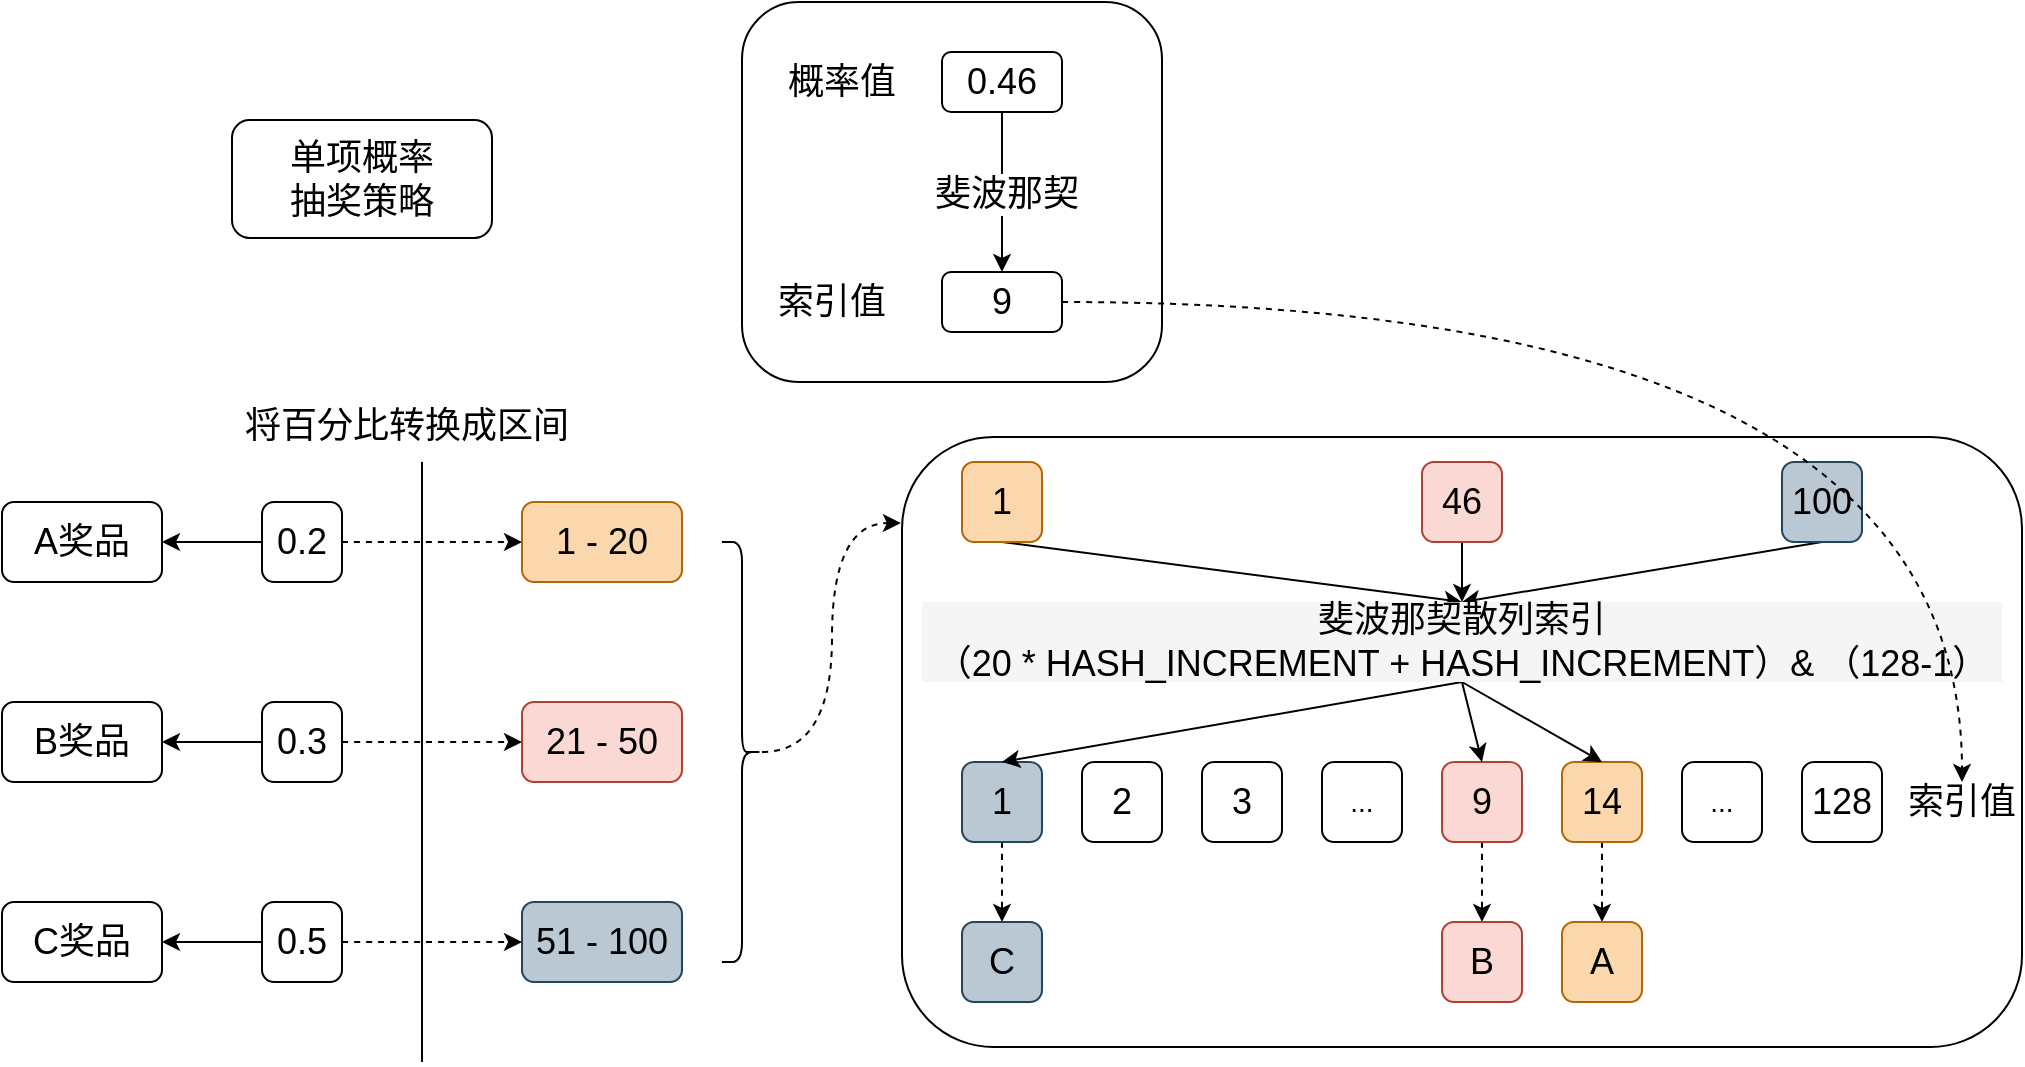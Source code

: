 <mxfile version="14.5.1" type="device" pages="2"><diagram id="xyHoohf0q9l3HNVyuCR4" name="第 1 页"><mxGraphModel dx="2271" dy="822" grid="0" gridSize="10" guides="1" tooltips="1" connect="1" arrows="1" fold="1" page="1" pageScale="1" pageWidth="827" pageHeight="1169" math="0" shadow="0"><root><mxCell id="0"/><mxCell id="1" parent="0"/><mxCell id="howNdbAGcyDTpmcWrvYP-1" value="&lt;font style=&quot;font-size: 18px&quot;&gt;单项概率&lt;br&gt;抽奖策略&lt;/font&gt;" style="rounded=1;whiteSpace=wrap;html=1;" parent="1" vertex="1"><mxGeometry x="35" y="239" width="130" height="59" as="geometry"/></mxCell><mxCell id="howNdbAGcyDTpmcWrvYP-12" value="" style="group" parent="1" vertex="1" connectable="0"><mxGeometry x="290" y="180" width="210" height="190" as="geometry"/></mxCell><mxCell id="howNdbAGcyDTpmcWrvYP-2" value="" style="rounded=1;whiteSpace=wrap;html=1;fillColor=none;" parent="howNdbAGcyDTpmcWrvYP-12" vertex="1"><mxGeometry width="210" height="190" as="geometry"/></mxCell><mxCell id="howNdbAGcyDTpmcWrvYP-4" value="&lt;font style=&quot;font-size: 18px&quot;&gt;概率值&lt;/font&gt;" style="text;html=1;strokeColor=none;fillColor=none;align=center;verticalAlign=middle;whiteSpace=wrap;rounded=0;" parent="howNdbAGcyDTpmcWrvYP-12" vertex="1"><mxGeometry x="20" y="30" width="60" height="20" as="geometry"/></mxCell><mxCell id="howNdbAGcyDTpmcWrvYP-5" value="&lt;font style=&quot;font-size: 18px&quot;&gt;索引值&lt;/font&gt;" style="text;html=1;strokeColor=none;fillColor=none;align=center;verticalAlign=middle;whiteSpace=wrap;rounded=0;" parent="howNdbAGcyDTpmcWrvYP-12" vertex="1"><mxGeometry x="10" y="140" width="70" height="20" as="geometry"/></mxCell><mxCell id="howNdbAGcyDTpmcWrvYP-7" value="&lt;font style=&quot;font-size: 18px&quot;&gt;0.46&lt;/font&gt;" style="rounded=1;whiteSpace=wrap;html=1;" parent="howNdbAGcyDTpmcWrvYP-12" vertex="1"><mxGeometry x="100" y="25" width="60" height="30" as="geometry"/></mxCell><mxCell id="howNdbAGcyDTpmcWrvYP-8" value="&lt;font style=&quot;font-size: 18px&quot;&gt;9&lt;/font&gt;" style="rounded=1;whiteSpace=wrap;html=1;" parent="howNdbAGcyDTpmcWrvYP-12" vertex="1"><mxGeometry x="100" y="135" width="60" height="30" as="geometry"/></mxCell><mxCell id="howNdbAGcyDTpmcWrvYP-10" style="edgeStyle=orthogonalEdgeStyle;rounded=0;orthogonalLoop=1;jettySize=auto;html=1;entryX=0.5;entryY=0;entryDx=0;entryDy=0;" parent="howNdbAGcyDTpmcWrvYP-12" source="howNdbAGcyDTpmcWrvYP-7" target="howNdbAGcyDTpmcWrvYP-8" edge="1"><mxGeometry relative="1" as="geometry"/></mxCell><mxCell id="howNdbAGcyDTpmcWrvYP-11" value="&lt;font style=&quot;font-size: 18px&quot;&gt;斐波那契&lt;/font&gt;" style="edgeLabel;html=1;align=center;verticalAlign=middle;resizable=0;points=[];" parent="howNdbAGcyDTpmcWrvYP-10" vertex="1" connectable="0"><mxGeometry x="-0.265" y="2" relative="1" as="geometry"><mxPoint y="11" as="offset"/></mxGeometry></mxCell><mxCell id="howNdbAGcyDTpmcWrvYP-13" value="" style="rounded=1;whiteSpace=wrap;html=1;fillColor=none;" parent="1" vertex="1"><mxGeometry x="370" y="397.5" width="560" height="305" as="geometry"/></mxCell><mxCell id="howNdbAGcyDTpmcWrvYP-37" style="edgeStyle=orthogonalEdgeStyle;curved=1;rounded=0;orthogonalLoop=1;jettySize=auto;html=1;entryX=0.5;entryY=0;entryDx=0;entryDy=0;dashed=1;strokeColor=#000000;" parent="1" source="howNdbAGcyDTpmcWrvYP-22" target="howNdbAGcyDTpmcWrvYP-34" edge="1"><mxGeometry relative="1" as="geometry"/></mxCell><mxCell id="howNdbAGcyDTpmcWrvYP-22" value="&lt;font style=&quot;font-size: 18px&quot;&gt;1&lt;/font&gt;" style="rounded=1;whiteSpace=wrap;html=1;fillColor=#bac8d3;strokeColor=#23445d;" parent="1" vertex="1"><mxGeometry x="400" y="560" width="40" height="40" as="geometry"/></mxCell><mxCell id="howNdbAGcyDTpmcWrvYP-24" value="&lt;font style=&quot;font-size: 18px&quot;&gt;2&lt;/font&gt;" style="rounded=1;whiteSpace=wrap;html=1;" parent="1" vertex="1"><mxGeometry x="460" y="560" width="40" height="40" as="geometry"/></mxCell><mxCell id="howNdbAGcyDTpmcWrvYP-25" value="&lt;font style=&quot;font-size: 18px&quot;&gt;3&lt;/font&gt;" style="rounded=1;whiteSpace=wrap;html=1;" parent="1" vertex="1"><mxGeometry x="520" y="560" width="40" height="40" as="geometry"/></mxCell><mxCell id="howNdbAGcyDTpmcWrvYP-26" value="&lt;span style=&quot;font-size: 14px&quot;&gt;...&lt;/span&gt;" style="rounded=1;whiteSpace=wrap;html=1;" parent="1" vertex="1"><mxGeometry x="580" y="560" width="40" height="40" as="geometry"/></mxCell><mxCell id="howNdbAGcyDTpmcWrvYP-38" style="edgeStyle=orthogonalEdgeStyle;curved=1;rounded=0;orthogonalLoop=1;jettySize=auto;html=1;dashed=1;strokeColor=#000000;" parent="1" source="howNdbAGcyDTpmcWrvYP-27" target="howNdbAGcyDTpmcWrvYP-35" edge="1"><mxGeometry relative="1" as="geometry"/></mxCell><mxCell id="howNdbAGcyDTpmcWrvYP-27" value="&lt;font style=&quot;font-size: 18px&quot;&gt;9&lt;/font&gt;" style="rounded=1;whiteSpace=wrap;html=1;fillColor=#fad9d5;strokeColor=#ae4132;" parent="1" vertex="1"><mxGeometry x="640" y="560" width="40" height="40" as="geometry"/></mxCell><mxCell id="howNdbAGcyDTpmcWrvYP-39" style="edgeStyle=orthogonalEdgeStyle;curved=1;rounded=0;orthogonalLoop=1;jettySize=auto;html=1;dashed=1;strokeColor=#000000;" parent="1" source="howNdbAGcyDTpmcWrvYP-28" target="howNdbAGcyDTpmcWrvYP-36" edge="1"><mxGeometry relative="1" as="geometry"/></mxCell><mxCell id="howNdbAGcyDTpmcWrvYP-28" value="&lt;font style=&quot;font-size: 18px&quot;&gt;14&lt;/font&gt;" style="rounded=1;whiteSpace=wrap;html=1;fillColor=#fad7ac;strokeColor=#b46504;" parent="1" vertex="1"><mxGeometry x="700" y="560" width="40" height="40" as="geometry"/></mxCell><mxCell id="howNdbAGcyDTpmcWrvYP-29" value="&lt;font style=&quot;font-size: 14px&quot;&gt;...&lt;/font&gt;" style="rounded=1;whiteSpace=wrap;html=1;" parent="1" vertex="1"><mxGeometry x="760" y="560" width="40" height="40" as="geometry"/></mxCell><mxCell id="howNdbAGcyDTpmcWrvYP-30" value="&lt;font style=&quot;font-size: 18px&quot;&gt;128&lt;/font&gt;" style="rounded=1;whiteSpace=wrap;html=1;" parent="1" vertex="1"><mxGeometry x="820" y="560" width="40" height="40" as="geometry"/></mxCell><mxCell id="howNdbAGcyDTpmcWrvYP-32" value="&lt;font style=&quot;font-size: 18px&quot;&gt;索引值&lt;/font&gt;" style="text;html=1;strokeColor=none;fillColor=none;align=center;verticalAlign=middle;whiteSpace=wrap;rounded=0;" parent="1" vertex="1"><mxGeometry x="870" y="570" width="60" height="20" as="geometry"/></mxCell><mxCell id="howNdbAGcyDTpmcWrvYP-34" value="&lt;font style=&quot;font-size: 18px&quot;&gt;C&lt;/font&gt;" style="rounded=1;whiteSpace=wrap;html=1;fillColor=#bac8d3;strokeColor=#23445d;" parent="1" vertex="1"><mxGeometry x="400" y="640" width="40" height="40" as="geometry"/></mxCell><mxCell id="howNdbAGcyDTpmcWrvYP-35" value="&lt;font style=&quot;font-size: 18px&quot;&gt;B&lt;/font&gt;" style="rounded=1;whiteSpace=wrap;html=1;fillColor=#fad9d5;strokeColor=#ae4132;" parent="1" vertex="1"><mxGeometry x="640" y="640" width="40" height="40" as="geometry"/></mxCell><mxCell id="howNdbAGcyDTpmcWrvYP-36" value="&lt;font style=&quot;font-size: 18px&quot;&gt;A&lt;/font&gt;" style="rounded=1;whiteSpace=wrap;html=1;fillColor=#fad7ac;strokeColor=#b46504;" parent="1" vertex="1"><mxGeometry x="700" y="640" width="40" height="40" as="geometry"/></mxCell><mxCell id="howNdbAGcyDTpmcWrvYP-84" style="rounded=0;orthogonalLoop=1;jettySize=auto;html=1;entryX=0.5;entryY=0;entryDx=0;entryDy=0;strokeColor=#000000;strokeWidth=1;fontColor=#FF0000;exitX=0.5;exitY=1;exitDx=0;exitDy=0;" parent="1" source="howNdbAGcyDTpmcWrvYP-41" target="howNdbAGcyDTpmcWrvYP-82" edge="1"><mxGeometry relative="1" as="geometry"/></mxCell><mxCell id="howNdbAGcyDTpmcWrvYP-41" value="&lt;font style=&quot;font-size: 18px&quot;&gt;1&lt;/font&gt;" style="rounded=1;whiteSpace=wrap;html=1;fillColor=#fad7ac;strokeColor=#b46504;" parent="1" vertex="1"><mxGeometry x="400" y="410" width="40" height="40" as="geometry"/></mxCell><mxCell id="howNdbAGcyDTpmcWrvYP-85" style="edgeStyle=orthogonalEdgeStyle;curved=1;rounded=0;orthogonalLoop=1;jettySize=auto;html=1;entryX=0.5;entryY=0;entryDx=0;entryDy=0;strokeColor=#000000;strokeWidth=1;fontColor=#FF0000;" parent="1" source="howNdbAGcyDTpmcWrvYP-43" target="howNdbAGcyDTpmcWrvYP-82" edge="1"><mxGeometry relative="1" as="geometry"/></mxCell><mxCell id="howNdbAGcyDTpmcWrvYP-43" value="&lt;font style=&quot;font-size: 18px&quot;&gt;46&lt;/font&gt;" style="rounded=1;whiteSpace=wrap;html=1;fillColor=#fad9d5;strokeColor=#ae4132;" parent="1" vertex="1"><mxGeometry x="630" y="410" width="40" height="40" as="geometry"/></mxCell><mxCell id="howNdbAGcyDTpmcWrvYP-86" style="rounded=0;orthogonalLoop=1;jettySize=auto;html=1;entryX=0.5;entryY=0;entryDx=0;entryDy=0;strokeColor=#000000;strokeWidth=1;fontColor=#FF0000;exitX=0.5;exitY=1;exitDx=0;exitDy=0;" parent="1" source="howNdbAGcyDTpmcWrvYP-46" target="howNdbAGcyDTpmcWrvYP-82" edge="1"><mxGeometry relative="1" as="geometry"/></mxCell><mxCell id="howNdbAGcyDTpmcWrvYP-46" value="&lt;font style=&quot;font-size: 18px&quot;&gt;100&lt;/font&gt;" style="rounded=1;whiteSpace=wrap;html=1;fillColor=#bac8d3;strokeColor=#23445d;" parent="1" vertex="1"><mxGeometry x="810" y="410" width="40" height="40" as="geometry"/></mxCell><mxCell id="howNdbAGcyDTpmcWrvYP-54" style="edgeStyle=orthogonalEdgeStyle;rounded=0;orthogonalLoop=1;jettySize=auto;html=1;dashed=1;strokeColor=#000000;curved=1;entryX=-0.001;entryY=0.141;entryDx=0;entryDy=0;entryPerimeter=0;" parent="1" source="howNdbAGcyDTpmcWrvYP-53" target="howNdbAGcyDTpmcWrvYP-13" edge="1"><mxGeometry relative="1" as="geometry"><mxPoint x="370" y="540" as="targetPoint"/></mxGeometry></mxCell><mxCell id="howNdbAGcyDTpmcWrvYP-49" value="&lt;font style=&quot;font-size: 18px&quot;&gt;1 - 20&lt;/font&gt;" style="rounded=1;whiteSpace=wrap;html=1;fillColor=#fad7ac;strokeColor=#b46504;" parent="1" vertex="1"><mxGeometry x="180" y="430" width="80" height="40" as="geometry"/></mxCell><mxCell id="howNdbAGcyDTpmcWrvYP-50" value="&lt;font style=&quot;font-size: 18px&quot;&gt;21 - 50&lt;/font&gt;" style="rounded=1;whiteSpace=wrap;html=1;fillColor=#fad9d5;strokeColor=#ae4132;" parent="1" vertex="1"><mxGeometry x="180" y="530" width="80" height="40" as="geometry"/></mxCell><mxCell id="howNdbAGcyDTpmcWrvYP-51" value="&lt;font style=&quot;font-size: 18px&quot;&gt;51 - 100&lt;/font&gt;" style="rounded=1;whiteSpace=wrap;html=1;fillColor=#bac8d3;strokeColor=#23445d;" parent="1" vertex="1"><mxGeometry x="180" y="630" width="80" height="40" as="geometry"/></mxCell><mxCell id="howNdbAGcyDTpmcWrvYP-53" value="" style="shape=curlyBracket;whiteSpace=wrap;html=1;rounded=1;rotation=-180;" parent="1" vertex="1"><mxGeometry x="280" y="450" width="20" height="210" as="geometry"/></mxCell><mxCell id="howNdbAGcyDTpmcWrvYP-68" style="edgeStyle=orthogonalEdgeStyle;curved=1;rounded=0;orthogonalLoop=1;jettySize=auto;html=1;entryX=0;entryY=0.5;entryDx=0;entryDy=0;dashed=1;strokeColor=#000000;" parent="1" source="howNdbAGcyDTpmcWrvYP-67" target="howNdbAGcyDTpmcWrvYP-49" edge="1"><mxGeometry relative="1" as="geometry"/></mxCell><mxCell id="howNdbAGcyDTpmcWrvYP-71" value="" style="edgeStyle=orthogonalEdgeStyle;curved=1;rounded=0;orthogonalLoop=1;jettySize=auto;html=1;strokeColor=#000000;" parent="1" source="howNdbAGcyDTpmcWrvYP-67" target="howNdbAGcyDTpmcWrvYP-70" edge="1"><mxGeometry relative="1" as="geometry"/></mxCell><mxCell id="howNdbAGcyDTpmcWrvYP-67" value="&lt;font style=&quot;font-size: 18px&quot;&gt;0.2&lt;/font&gt;" style="rounded=1;whiteSpace=wrap;html=1;" parent="1" vertex="1"><mxGeometry x="50" y="430" width="40" height="40" as="geometry"/></mxCell><mxCell id="howNdbAGcyDTpmcWrvYP-70" value="&lt;font style=&quot;font-size: 18px&quot;&gt;A奖品&lt;/font&gt;" style="whiteSpace=wrap;html=1;rounded=1;" parent="1" vertex="1"><mxGeometry x="-80" y="430" width="80" height="40" as="geometry"/></mxCell><mxCell id="howNdbAGcyDTpmcWrvYP-72" style="edgeStyle=orthogonalEdgeStyle;curved=1;rounded=0;orthogonalLoop=1;jettySize=auto;html=1;entryX=0;entryY=0.5;entryDx=0;entryDy=0;dashed=1;strokeColor=#000000;" parent="1" source="howNdbAGcyDTpmcWrvYP-74" edge="1"><mxGeometry relative="1" as="geometry"><mxPoint x="180" y="550" as="targetPoint"/></mxGeometry></mxCell><mxCell id="howNdbAGcyDTpmcWrvYP-73" value="" style="edgeStyle=orthogonalEdgeStyle;curved=1;rounded=0;orthogonalLoop=1;jettySize=auto;html=1;strokeColor=#000000;" parent="1" source="howNdbAGcyDTpmcWrvYP-74" target="howNdbAGcyDTpmcWrvYP-75" edge="1"><mxGeometry relative="1" as="geometry"/></mxCell><mxCell id="howNdbAGcyDTpmcWrvYP-74" value="&lt;font style=&quot;font-size: 18px&quot;&gt;0.3&lt;/font&gt;" style="rounded=1;whiteSpace=wrap;html=1;" parent="1" vertex="1"><mxGeometry x="50" y="530" width="40" height="40" as="geometry"/></mxCell><mxCell id="howNdbAGcyDTpmcWrvYP-75" value="&lt;font style=&quot;font-size: 18px&quot;&gt;B奖品&lt;/font&gt;" style="whiteSpace=wrap;html=1;rounded=1;" parent="1" vertex="1"><mxGeometry x="-80" y="530" width="80" height="40" as="geometry"/></mxCell><mxCell id="howNdbAGcyDTpmcWrvYP-76" style="edgeStyle=orthogonalEdgeStyle;curved=1;rounded=0;orthogonalLoop=1;jettySize=auto;html=1;entryX=0;entryY=0.5;entryDx=0;entryDy=0;dashed=1;strokeColor=#000000;" parent="1" source="howNdbAGcyDTpmcWrvYP-78" edge="1"><mxGeometry relative="1" as="geometry"><mxPoint x="180" y="650" as="targetPoint"/></mxGeometry></mxCell><mxCell id="howNdbAGcyDTpmcWrvYP-77" value="" style="edgeStyle=orthogonalEdgeStyle;curved=1;rounded=0;orthogonalLoop=1;jettySize=auto;html=1;strokeColor=#000000;" parent="1" source="howNdbAGcyDTpmcWrvYP-78" target="howNdbAGcyDTpmcWrvYP-79" edge="1"><mxGeometry relative="1" as="geometry"/></mxCell><mxCell id="howNdbAGcyDTpmcWrvYP-78" value="&lt;font style=&quot;font-size: 18px&quot;&gt;0.5&lt;/font&gt;" style="rounded=1;whiteSpace=wrap;html=1;" parent="1" vertex="1"><mxGeometry x="50" y="630" width="40" height="40" as="geometry"/></mxCell><mxCell id="howNdbAGcyDTpmcWrvYP-79" value="&lt;font style=&quot;font-size: 18px&quot;&gt;C奖品&lt;/font&gt;" style="whiteSpace=wrap;html=1;rounded=1;" parent="1" vertex="1"><mxGeometry x="-80" y="630" width="80" height="40" as="geometry"/></mxCell><mxCell id="howNdbAGcyDTpmcWrvYP-80" value="" style="endArrow=none;html=1;strokeWidth=1;" parent="1" edge="1"><mxGeometry width="50" height="50" relative="1" as="geometry"><mxPoint x="130" y="710" as="sourcePoint"/><mxPoint x="130" y="410" as="targetPoint"/></mxGeometry></mxCell><mxCell id="howNdbAGcyDTpmcWrvYP-81" value="&lt;font style=&quot;font-size: 18px&quot; color=&quot;#000000&quot;&gt;将百分比转换成区间&lt;/font&gt;" style="text;html=1;fillColor=none;align=center;verticalAlign=middle;whiteSpace=wrap;rounded=0;fontColor=#FF0000;" parent="1" vertex="1"><mxGeometry x="38" y="382" width="169" height="20" as="geometry"/></mxCell><mxCell id="howNdbAGcyDTpmcWrvYP-87" style="edgeStyle=none;rounded=0;orthogonalLoop=1;jettySize=auto;html=1;entryX=0.5;entryY=0;entryDx=0;entryDy=0;strokeColor=#000000;strokeWidth=1;fontColor=#FF0000;exitX=0.5;exitY=1;exitDx=0;exitDy=0;" parent="1" source="howNdbAGcyDTpmcWrvYP-82" target="howNdbAGcyDTpmcWrvYP-22" edge="1"><mxGeometry relative="1" as="geometry"/></mxCell><mxCell id="howNdbAGcyDTpmcWrvYP-88" style="edgeStyle=none;rounded=0;orthogonalLoop=1;jettySize=auto;html=1;entryX=0.5;entryY=0;entryDx=0;entryDy=0;strokeColor=#000000;strokeWidth=1;fontColor=#FF0000;exitX=0.5;exitY=1;exitDx=0;exitDy=0;" parent="1" source="howNdbAGcyDTpmcWrvYP-82" target="howNdbAGcyDTpmcWrvYP-27" edge="1"><mxGeometry relative="1" as="geometry"/></mxCell><mxCell id="howNdbAGcyDTpmcWrvYP-89" style="edgeStyle=none;rounded=0;orthogonalLoop=1;jettySize=auto;html=1;entryX=0.5;entryY=0;entryDx=0;entryDy=0;strokeColor=#000000;strokeWidth=1;fontColor=#FF0000;exitX=0.5;exitY=1;exitDx=0;exitDy=0;" parent="1" source="howNdbAGcyDTpmcWrvYP-82" target="howNdbAGcyDTpmcWrvYP-28" edge="1"><mxGeometry relative="1" as="geometry"/></mxCell><mxCell id="howNdbAGcyDTpmcWrvYP-82" value="&lt;font color=&quot;#000000&quot;&gt;&lt;font style=&quot;font-size: 18px&quot;&gt;斐波那契散列索引&lt;br&gt;（20 * HASH_INCREMENT + HASH_INCREMENT）&amp;amp; （128-1）&lt;/font&gt;&lt;br&gt;&lt;/font&gt;" style="rounded=0;whiteSpace=wrap;html=1;fillColor=#f5f5f5;fontColor=#333333;strokeColor=none;" parent="1" vertex="1"><mxGeometry x="380" y="480" width="540" height="40" as="geometry"/></mxCell><mxCell id="howNdbAGcyDTpmcWrvYP-91" style="edgeStyle=orthogonalEdgeStyle;curved=1;rounded=0;orthogonalLoop=1;jettySize=auto;html=1;entryX=0.5;entryY=0;entryDx=0;entryDy=0;strokeColor=#000000;strokeWidth=1;fontColor=#FF0000;dashed=1;" parent="1" source="howNdbAGcyDTpmcWrvYP-8" target="howNdbAGcyDTpmcWrvYP-32" edge="1"><mxGeometry relative="1" as="geometry"/></mxCell></root></mxGraphModel></diagram><diagram id="dFEMv-gytcDnPWwSiwki" name="第 2 页"><mxGraphModel dx="1444" dy="822" grid="1" gridSize="10" guides="1" tooltips="1" connect="1" arrows="1" fold="1" page="1" pageScale="1" pageWidth="827" pageHeight="1169" math="0" shadow="0"><root><mxCell id="Pz56_JHH245Cqqk2JS9K-0"/><mxCell id="Pz56_JHH245Cqqk2JS9K-1" parent="Pz56_JHH245Cqqk2JS9K-0"/><mxCell id="Nd0HusRrpexEz-JCqPqU-0" value="&lt;font style=&quot;font-size: 18px&quot;&gt;0&lt;/font&gt;" style="rounded=1;whiteSpace=wrap;html=1;fillColor=#bac8d3;strokeColor=#23445d;" parent="Pz56_JHH245Cqqk2JS9K-1" vertex="1"><mxGeometry x="170" y="200" width="40" height="40" as="geometry"/></mxCell><mxCell id="Nd0HusRrpexEz-JCqPqU-10" style="edgeStyle=orthogonalEdgeStyle;curved=1;rounded=0;orthogonalLoop=1;jettySize=auto;html=1;entryX=0;entryY=0.5;entryDx=0;entryDy=0;endArrow=classic;endFill=1;dashed=1;" parent="Pz56_JHH245Cqqk2JS9K-1" source="Nd0HusRrpexEz-JCqPqU-1" target="Nd0HusRrpexEz-JCqPqU-7" edge="1"><mxGeometry relative="1" as="geometry"/></mxCell><mxCell id="Nd0HusRrpexEz-JCqPqU-16" style="edgeStyle=orthogonalEdgeStyle;curved=1;rounded=0;orthogonalLoop=1;jettySize=auto;html=1;entryX=0;entryY=0.5;entryDx=0;entryDy=0;dashed=1;endArrow=classic;endFill=1;" parent="Pz56_JHH245Cqqk2JS9K-1" source="Nd0HusRrpexEz-JCqPqU-1" target="Nd0HusRrpexEz-JCqPqU-8" edge="1"><mxGeometry relative="1" as="geometry"><Array as="points"><mxPoint x="250" y="300"/><mxPoint x="250" y="460"/></Array></mxGeometry></mxCell><mxCell id="Nd0HusRrpexEz-JCqPqU-1" value="&lt;font style=&quot;font-size: 18px&quot;&gt;0.2&lt;/font&gt;" style="rounded=1;whiteSpace=wrap;html=1;fillColor=#bac8d3;strokeColor=#23445d;" parent="Pz56_JHH245Cqqk2JS9K-1" vertex="1"><mxGeometry x="170" y="280" width="40" height="40" as="geometry"/></mxCell><mxCell id="Nd0HusRrpexEz-JCqPqU-12" style="edgeStyle=orthogonalEdgeStyle;curved=1;rounded=0;orthogonalLoop=1;jettySize=auto;html=1;entryX=0;entryY=0.5;entryDx=0;entryDy=0;dashed=1;endArrow=classic;endFill=1;" parent="Pz56_JHH245Cqqk2JS9K-1" source="Nd0HusRrpexEz-JCqPqU-2" target="Nd0HusRrpexEz-JCqPqU-7" edge="1"><mxGeometry relative="1" as="geometry"/></mxCell><mxCell id="Nd0HusRrpexEz-JCqPqU-17" style="edgeStyle=orthogonalEdgeStyle;curved=1;rounded=0;orthogonalLoop=1;jettySize=auto;html=1;entryX=0;entryY=0.5;entryDx=0;entryDy=0;dashed=1;endArrow=classic;endFill=1;" parent="Pz56_JHH245Cqqk2JS9K-1" source="Nd0HusRrpexEz-JCqPqU-2" target="Nd0HusRrpexEz-JCqPqU-8" edge="1"><mxGeometry relative="1" as="geometry"><Array as="points"><mxPoint x="230" y="380"/><mxPoint x="230" y="460"/></Array></mxGeometry></mxCell><mxCell id="Nd0HusRrpexEz-JCqPqU-2" value="&lt;font style=&quot;font-size: 18px&quot;&gt;0.3&lt;/font&gt;" style="rounded=1;whiteSpace=wrap;html=1;fillColor=#bac8d3;strokeColor=#23445d;" parent="Pz56_JHH245Cqqk2JS9K-1" vertex="1"><mxGeometry x="170" y="360" width="40" height="40" as="geometry"/></mxCell><mxCell id="Nd0HusRrpexEz-JCqPqU-18" style="edgeStyle=orthogonalEdgeStyle;curved=1;rounded=0;orthogonalLoop=1;jettySize=auto;html=1;entryX=0;entryY=0.5;entryDx=0;entryDy=0;dashed=1;endArrow=classic;endFill=1;" parent="Pz56_JHH245Cqqk2JS9K-1" source="Nd0HusRrpexEz-JCqPqU-3" target="Nd0HusRrpexEz-JCqPqU-8" edge="1"><mxGeometry relative="1" as="geometry"/></mxCell><mxCell id="Nd0HusRrpexEz-JCqPqU-3" value="&lt;font style=&quot;font-size: 18px&quot;&gt;0.5&lt;/font&gt;" style="rounded=1;whiteSpace=wrap;html=1;fillColor=#bac8d3;strokeColor=#23445d;" parent="Pz56_JHH245Cqqk2JS9K-1" vertex="1"><mxGeometry x="170" y="440" width="40" height="40" as="geometry"/></mxCell><mxCell id="Nd0HusRrpexEz-JCqPqU-5" value="&lt;font style=&quot;font-size: 18px&quot;&gt;0&lt;/font&gt;" style="rounded=1;whiteSpace=wrap;html=1;fillColor=#bac8d3;strokeColor=#23445d;" parent="Pz56_JHH245Cqqk2JS9K-1" vertex="1"><mxGeometry x="400" y="200" width="40" height="40" as="geometry"/></mxCell><mxCell id="Nd0HusRrpexEz-JCqPqU-6" value="&lt;font style=&quot;font-size: 18px&quot;&gt;0.2&lt;/font&gt;" style="rounded=1;whiteSpace=wrap;html=1;strokeColor=#314354;fontColor=#ffffff;fillColor=#869EB5;" parent="Pz56_JHH245Cqqk2JS9K-1" vertex="1"><mxGeometry x="400" y="280" width="40" height="40" as="geometry"/></mxCell><mxCell id="Nd0HusRrpexEz-JCqPqU-7" value="&lt;font style=&quot;font-size: 18px&quot;&gt;0.5&lt;/font&gt;" style="rounded=1;whiteSpace=wrap;html=1;strokeColor=#314354;fillColor=#647687;fontColor=#ffffff;" parent="Pz56_JHH245Cqqk2JS9K-1" vertex="1"><mxGeometry x="400" y="360" width="40" height="40" as="geometry"/></mxCell><mxCell id="Nd0HusRrpexEz-JCqPqU-8" value="&lt;font style=&quot;font-size: 18px&quot;&gt;1.0&lt;/font&gt;" style="rounded=1;whiteSpace=wrap;html=1;fillColor=#647687;strokeColor=#314354;fontColor=#ffffff;" parent="Pz56_JHH245Cqqk2JS9K-1" vertex="1"><mxGeometry x="400" y="440" width="40" height="40" as="geometry"/></mxCell><mxCell id="Nd0HusRrpexEz-JCqPqU-21" style="edgeStyle=orthogonalEdgeStyle;curved=1;rounded=0;orthogonalLoop=1;jettySize=auto;html=1;entryX=1;entryY=0.5;entryDx=0;entryDy=0;dashed=1;endArrow=classic;endFill=1;exitX=0.5;exitY=1;exitDx=0;exitDy=0;" parent="Pz56_JHH245Cqqk2JS9K-1" source="Nd0HusRrpexEz-JCqPqU-9" target="Nd0HusRrpexEz-JCqPqU-5" edge="1"><mxGeometry relative="1" as="geometry"/></mxCell><mxCell id="Nd0HusRrpexEz-JCqPqU-22" style="edgeStyle=orthogonalEdgeStyle;curved=1;rounded=0;orthogonalLoop=1;jettySize=auto;html=1;entryX=1;entryY=0.5;entryDx=0;entryDy=0;dashed=1;endArrow=classic;endFill=1;exitX=0.5;exitY=1;exitDx=0;exitDy=0;" parent="Pz56_JHH245Cqqk2JS9K-1" source="Nd0HusRrpexEz-JCqPqU-9" target="Nd0HusRrpexEz-JCqPqU-6" edge="1"><mxGeometry relative="1" as="geometry"/></mxCell><mxCell id="Nd0HusRrpexEz-JCqPqU-23" style="edgeStyle=orthogonalEdgeStyle;curved=1;rounded=0;orthogonalLoop=1;jettySize=auto;html=1;entryX=1;entryY=0.5;entryDx=0;entryDy=0;dashed=1;endArrow=classic;endFill=1;exitX=0.5;exitY=1;exitDx=0;exitDy=0;" parent="Pz56_JHH245Cqqk2JS9K-1" source="Nd0HusRrpexEz-JCqPqU-9" target="Nd0HusRrpexEz-JCqPqU-7" edge="1"><mxGeometry relative="1" as="geometry"/></mxCell><mxCell id="Nd0HusRrpexEz-JCqPqU-9" value="&lt;font style=&quot;font-size: 18px&quot;&gt;0.7&lt;/font&gt;" style="rounded=1;whiteSpace=wrap;html=1;strokeColor=#6F0000;fontColor=#ffffff;fillColor=#a20025;" parent="Pz56_JHH245Cqqk2JS9K-1" vertex="1"><mxGeometry x="470" y="150" width="40" height="40" as="geometry"/></mxCell><mxCell id="Nd0HusRrpexEz-JCqPqU-15" value="&lt;font style=&quot;font-size: 16px&quot;&gt;∑ = 0.2 +0.3+0.5&lt;/font&gt;" style="text;html=1;align=center;verticalAlign=middle;whiteSpace=wrap;rounded=0;fontSize=16;" parent="Pz56_JHH245Cqqk2JS9K-1" vertex="1"><mxGeometry x="234" y="465" width="200" height="20" as="geometry"/></mxCell><mxCell id="Nd0HusRrpexEz-JCqPqU-19" value="&lt;font style=&quot;font-size: 16px&quot;&gt;∑ = 0.2 +0.3&lt;/font&gt;" style="text;html=1;align=center;verticalAlign=middle;whiteSpace=wrap;rounded=0;fontSize=16;" parent="Pz56_JHH245Cqqk2JS9K-1" vertex="1"><mxGeometry x="284" y="386" width="140" height="20" as="geometry"/></mxCell><mxCell id="Nd0HusRrpexEz-JCqPqU-24" value="&lt;font style=&quot;font-size: 18px&quot;&gt;循环匹配概率值&lt;/font&gt;" style="text;html=1;strokeColor=none;fillColor=none;align=center;verticalAlign=middle;whiteSpace=wrap;rounded=0;" parent="Pz56_JHH245Cqqk2JS9K-1" vertex="1"><mxGeometry x="224" y="160" width="176" height="30" as="geometry"/></mxCell><mxCell id="Nd0HusRrpexEz-JCqPqU-25" value="&lt;font style=&quot;font-size: 18px&quot;&gt;概率值&lt;/font&gt;" style="text;html=1;strokeColor=none;fillColor=none;align=center;verticalAlign=middle;whiteSpace=wrap;rounded=0;" parent="Pz56_JHH245Cqqk2JS9K-1" vertex="1"><mxGeometry x="510" y="170" width="60" height="20" as="geometry"/></mxCell></root></mxGraphModel></diagram></mxfile>